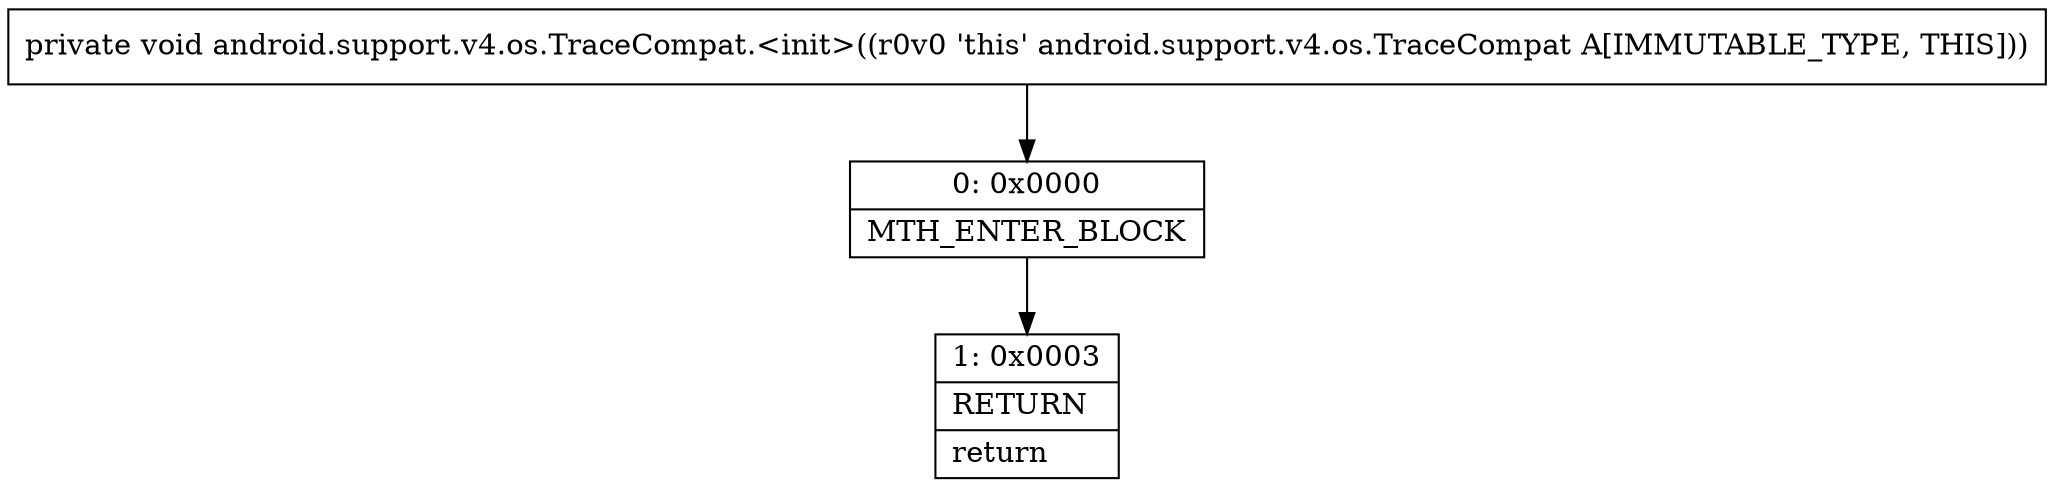 digraph "CFG forandroid.support.v4.os.TraceCompat.\<init\>()V" {
Node_0 [shape=record,label="{0\:\ 0x0000|MTH_ENTER_BLOCK\l}"];
Node_1 [shape=record,label="{1\:\ 0x0003|RETURN\l|return\l}"];
MethodNode[shape=record,label="{private void android.support.v4.os.TraceCompat.\<init\>((r0v0 'this' android.support.v4.os.TraceCompat A[IMMUTABLE_TYPE, THIS])) }"];
MethodNode -> Node_0;
Node_0 -> Node_1;
}

